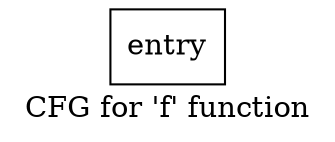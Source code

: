 digraph "CFG for 'f' function" {
	label="CFG for 'f' function";

	Node0xf831b0 [shape=record,label="{entry}"];
}
